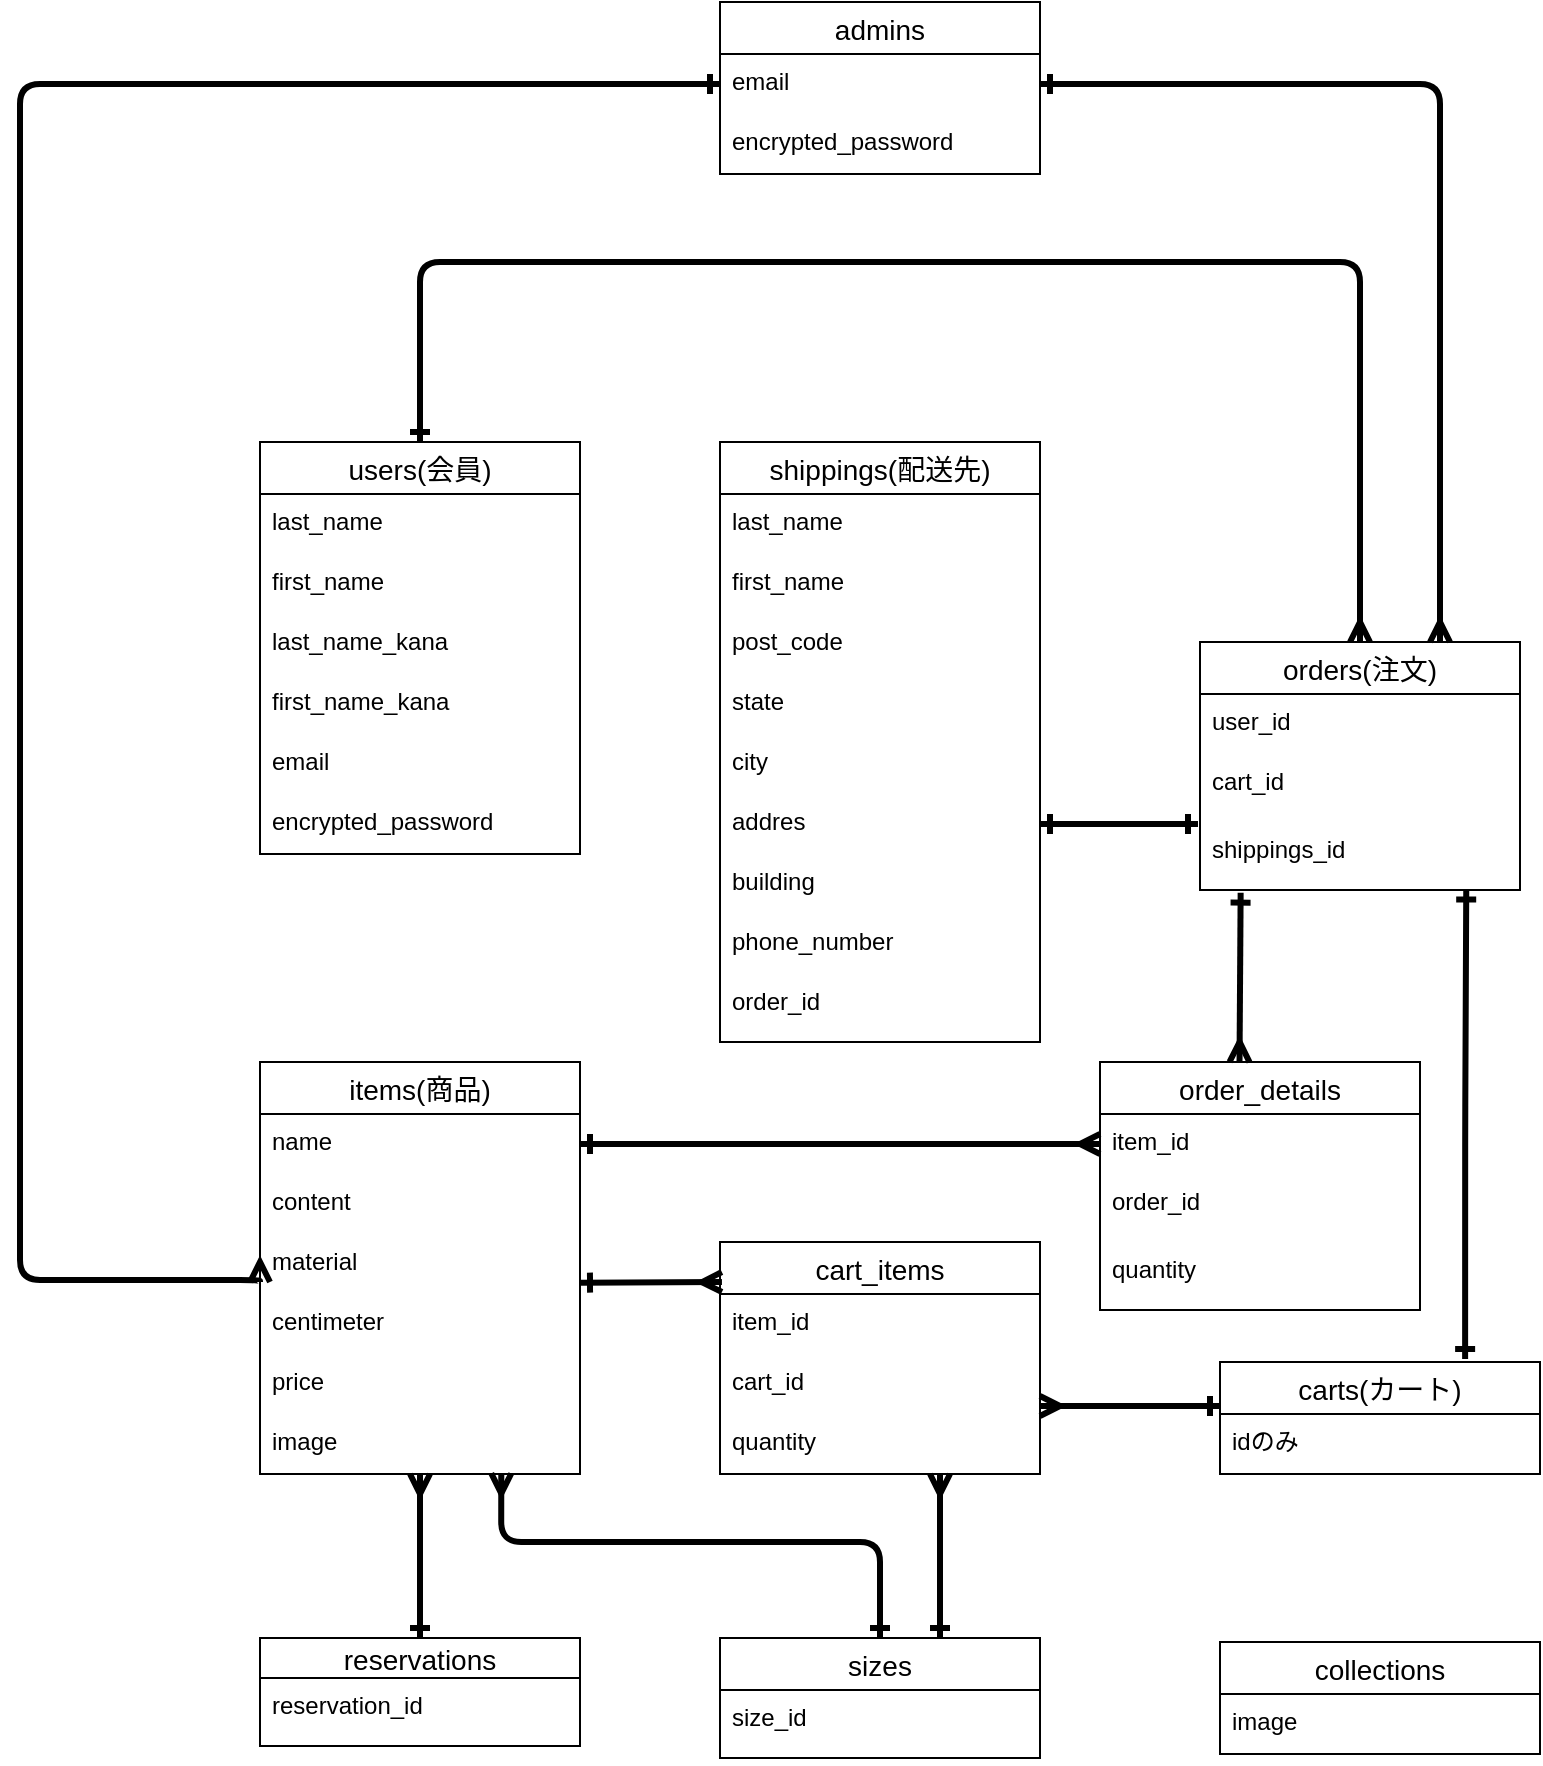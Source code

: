 <mxfile>
    <diagram id="-MxK9G-fY8MieLlxTK2n" name="ページ1">
        <mxGraphModel dx="1233" dy="512" grid="1" gridSize="10" guides="1" tooltips="1" connect="1" arrows="1" fold="1" page="1" pageScale="1" pageWidth="827" pageHeight="1169" math="0" shadow="0">
            <root>
                <mxCell id="0"/>
                <mxCell id="1" parent="0"/>
                <mxCell id="2" value="users(会員)" style="swimlane;fontStyle=0;childLayout=stackLayout;horizontal=1;startSize=26;horizontalStack=0;resizeParent=1;resizeParentMax=0;resizeLast=0;collapsible=1;marginBottom=0;align=center;fontSize=14;" parent="1" vertex="1">
                    <mxGeometry x="170" y="230" width="160" height="206" as="geometry"/>
                </mxCell>
                <mxCell id="20" value="last_name" style="text;strokeColor=none;fillColor=none;spacingLeft=4;spacingRight=4;overflow=hidden;rotatable=0;points=[[0,0.5],[1,0.5]];portConstraint=eastwest;fontSize=12;" parent="2" vertex="1">
                    <mxGeometry y="26" width="160" height="30" as="geometry"/>
                </mxCell>
                <mxCell id="21" value="first_name" style="text;strokeColor=none;fillColor=none;spacingLeft=4;spacingRight=4;overflow=hidden;rotatable=0;points=[[0,0.5],[1,0.5]];portConstraint=eastwest;fontSize=12;" parent="2" vertex="1">
                    <mxGeometry y="56" width="160" height="30" as="geometry"/>
                </mxCell>
                <mxCell id="22" value="last_name_kana" style="text;strokeColor=none;fillColor=none;spacingLeft=4;spacingRight=4;overflow=hidden;rotatable=0;points=[[0,0.5],[1,0.5]];portConstraint=eastwest;fontSize=12;" parent="2" vertex="1">
                    <mxGeometry y="86" width="160" height="30" as="geometry"/>
                </mxCell>
                <mxCell id="24" value="first_name_kana" style="text;strokeColor=none;fillColor=none;spacingLeft=4;spacingRight=4;overflow=hidden;rotatable=0;points=[[0,0.5],[1,0.5]];portConstraint=eastwest;fontSize=12;" parent="2" vertex="1">
                    <mxGeometry y="116" width="160" height="30" as="geometry"/>
                </mxCell>
                <mxCell id="4" value="email" style="text;strokeColor=none;fillColor=none;spacingLeft=4;spacingRight=4;overflow=hidden;rotatable=0;points=[[0,0.5],[1,0.5]];portConstraint=eastwest;fontSize=12;" parent="2" vertex="1">
                    <mxGeometry y="146" width="160" height="30" as="geometry"/>
                </mxCell>
                <mxCell id="161" value="encrypted_password" style="text;strokeColor=none;fillColor=none;spacingLeft=4;spacingRight=4;overflow=hidden;rotatable=0;points=[[0,0.5],[1,0.5]];portConstraint=eastwest;fontSize=12;" parent="2" vertex="1">
                    <mxGeometry y="176" width="160" height="30" as="geometry"/>
                </mxCell>
                <mxCell id="25" value="items(商品)" style="swimlane;fontStyle=0;childLayout=stackLayout;horizontal=1;startSize=26;horizontalStack=0;resizeParent=1;resizeParentMax=0;resizeLast=0;collapsible=1;marginBottom=0;align=center;fontSize=14;" parent="1" vertex="1">
                    <mxGeometry x="170" y="540" width="160" height="206" as="geometry"/>
                </mxCell>
                <mxCell id="26" value="name" style="text;strokeColor=none;fillColor=none;spacingLeft=4;spacingRight=4;overflow=hidden;rotatable=0;points=[[0,0.5],[1,0.5]];portConstraint=eastwest;fontSize=12;" parent="25" vertex="1">
                    <mxGeometry y="26" width="160" height="30" as="geometry"/>
                </mxCell>
                <mxCell id="27" value="content" style="text;strokeColor=none;fillColor=none;spacingLeft=4;spacingRight=4;overflow=hidden;rotatable=0;points=[[0,0.5],[1,0.5]];portConstraint=eastwest;fontSize=12;" parent="25" vertex="1">
                    <mxGeometry y="56" width="160" height="30" as="geometry"/>
                </mxCell>
                <mxCell id="117" value="material&#10;&#10;&#10;&#10;" style="text;strokeColor=none;fillColor=none;spacingLeft=4;spacingRight=4;overflow=hidden;rotatable=0;points=[[0,0.5],[1,0.5]];portConstraint=eastwest;fontSize=12;" parent="25" vertex="1">
                    <mxGeometry y="86" width="160" height="30" as="geometry"/>
                </mxCell>
                <mxCell id="118" value="centimeter" style="text;strokeColor=none;fillColor=none;spacingLeft=4;spacingRight=4;overflow=hidden;rotatable=0;points=[[0,0.5],[1,0.5]];portConstraint=eastwest;fontSize=12;" parent="25" vertex="1">
                    <mxGeometry y="116" width="160" height="30" as="geometry"/>
                </mxCell>
                <mxCell id="204" value="price" style="text;strokeColor=none;fillColor=none;spacingLeft=4;spacingRight=4;overflow=hidden;rotatable=0;points=[[0,0.5],[1,0.5]];portConstraint=eastwest;fontSize=12;" parent="25" vertex="1">
                    <mxGeometry y="146" width="160" height="30" as="geometry"/>
                </mxCell>
                <mxCell id="32" value="image" style="text;strokeColor=none;fillColor=none;spacingLeft=4;spacingRight=4;overflow=hidden;rotatable=0;points=[[0,0.5],[1,0.5]];portConstraint=eastwest;fontSize=12;" parent="25" vertex="1">
                    <mxGeometry y="176" width="160" height="30" as="geometry"/>
                </mxCell>
                <mxCell id="48" value="shippings(配送先)" style="swimlane;fontStyle=0;childLayout=stackLayout;horizontal=1;startSize=26;horizontalStack=0;resizeParent=1;resizeParentMax=0;resizeLast=0;collapsible=1;marginBottom=0;align=center;fontSize=14;" parent="1" vertex="1">
                    <mxGeometry x="400" y="230" width="160" height="300" as="geometry"/>
                </mxCell>
                <mxCell id="220" value="last_name" style="text;strokeColor=none;fillColor=none;spacingLeft=4;spacingRight=4;overflow=hidden;rotatable=0;points=[[0,0.5],[1,0.5]];portConstraint=eastwest;fontSize=12;" vertex="1" parent="48">
                    <mxGeometry y="26" width="160" height="30" as="geometry"/>
                </mxCell>
                <mxCell id="231" value="first_name" style="text;strokeColor=none;fillColor=none;spacingLeft=4;spacingRight=4;overflow=hidden;rotatable=0;points=[[0,0.5],[1,0.5]];portConstraint=eastwest;fontSize=12;" vertex="1" parent="48">
                    <mxGeometry y="56" width="160" height="30" as="geometry"/>
                </mxCell>
                <mxCell id="49" value="post_code" style="text;strokeColor=none;fillColor=none;spacingLeft=4;spacingRight=4;overflow=hidden;rotatable=0;points=[[0,0.5],[1,0.5]];portConstraint=eastwest;fontSize=12;" parent="48" vertex="1">
                    <mxGeometry y="86" width="160" height="30" as="geometry"/>
                </mxCell>
                <mxCell id="50" value="state" style="text;strokeColor=none;fillColor=none;spacingLeft=4;spacingRight=4;overflow=hidden;rotatable=0;points=[[0,0.5],[1,0.5]];portConstraint=eastwest;fontSize=12;" parent="48" vertex="1">
                    <mxGeometry y="116" width="160" height="30" as="geometry"/>
                </mxCell>
                <mxCell id="51" value="city" style="text;strokeColor=none;fillColor=none;spacingLeft=4;spacingRight=4;overflow=hidden;rotatable=0;points=[[0,0.5],[1,0.5]];portConstraint=eastwest;fontSize=12;" parent="48" vertex="1">
                    <mxGeometry y="146" width="160" height="30" as="geometry"/>
                </mxCell>
                <mxCell id="52" value="addres" style="text;strokeColor=none;fillColor=none;spacingLeft=4;spacingRight=4;overflow=hidden;rotatable=0;points=[[0,0.5],[1,0.5]];portConstraint=eastwest;fontSize=12;" parent="48" vertex="1">
                    <mxGeometry y="176" width="160" height="30" as="geometry"/>
                </mxCell>
                <mxCell id="53" value="building" style="text;strokeColor=none;fillColor=none;spacingLeft=4;spacingRight=4;overflow=hidden;rotatable=0;points=[[0,0.5],[1,0.5]];portConstraint=eastwest;fontSize=12;" parent="48" vertex="1">
                    <mxGeometry y="206" width="160" height="30" as="geometry"/>
                </mxCell>
                <mxCell id="54" value="phone_number" style="text;strokeColor=none;fillColor=none;spacingLeft=4;spacingRight=4;overflow=hidden;rotatable=0;points=[[0,0.5],[1,0.5]];portConstraint=eastwest;fontSize=12;" parent="48" vertex="1">
                    <mxGeometry y="236" width="160" height="30" as="geometry"/>
                </mxCell>
                <mxCell id="56" value="order_id" style="text;strokeColor=none;fillColor=none;spacingLeft=4;spacingRight=4;overflow=hidden;rotatable=0;points=[[0,0.5],[1,0.5]];portConstraint=eastwest;fontSize=12;" parent="48" vertex="1">
                    <mxGeometry y="266" width="160" height="34" as="geometry"/>
                </mxCell>
                <mxCell id="98" value="sizes" style="swimlane;fontStyle=0;childLayout=stackLayout;horizontal=1;startSize=26;horizontalStack=0;resizeParent=1;resizeParentMax=0;resizeLast=0;collapsible=1;marginBottom=0;align=center;fontSize=14;" parent="1" vertex="1">
                    <mxGeometry x="400" y="828" width="160" height="60" as="geometry"/>
                </mxCell>
                <mxCell id="100" value="size_id" style="text;strokeColor=none;fillColor=none;spacingLeft=4;spacingRight=4;overflow=hidden;rotatable=0;points=[[0,0.5],[1,0.5]];portConstraint=eastwest;fontSize=12;" parent="98" vertex="1">
                    <mxGeometry y="26" width="160" height="34" as="geometry"/>
                </mxCell>
                <mxCell id="123" value="carts(カート)" style="swimlane;fontStyle=0;childLayout=stackLayout;horizontal=1;startSize=26;horizontalStack=0;resizeParent=1;resizeParentMax=0;resizeLast=0;collapsible=1;marginBottom=0;align=center;fontSize=14;" parent="1" vertex="1">
                    <mxGeometry x="650" y="690" width="160" height="56" as="geometry"/>
                </mxCell>
                <mxCell id="128" value="idのみ" style="text;strokeColor=none;fillColor=none;spacingLeft=4;spacingRight=4;overflow=hidden;rotatable=0;points=[[0,0.5],[1,0.5]];portConstraint=eastwest;fontSize=12;" parent="123" vertex="1">
                    <mxGeometry y="26" width="160" height="30" as="geometry"/>
                </mxCell>
                <mxCell id="139" value="" style="fontSize=12;html=1;endArrow=ERone;endFill=0;exitX=1;exitY=0.5;exitDx=0;exitDy=0;startArrow=ERone;startFill=0;strokeWidth=3;edgeStyle=orthogonalEdgeStyle;" parent="1" source="52" edge="1">
                    <mxGeometry width="100" height="100" relative="1" as="geometry">
                        <mxPoint x="630" y="366.38" as="sourcePoint"/>
                        <mxPoint x="639" y="421" as="targetPoint"/>
                    </mxGeometry>
                </mxCell>
                <mxCell id="140" value="" style="fontSize=12;html=1;endArrow=ERmany;startArrow=ERone;strokeWidth=3;startFill=0;entryX=0.5;entryY=1;entryDx=0;entryDy=0;exitX=0.5;exitY=0;exitDx=0;exitDy=0;" parent="1" source="199" target="25" edge="1">
                    <mxGeometry width="100" height="100" relative="1" as="geometry">
                        <mxPoint x="250" y="820" as="sourcePoint"/>
                        <mxPoint x="250" y="760" as="targetPoint"/>
                    </mxGeometry>
                </mxCell>
                <mxCell id="151" value="collections" style="swimlane;fontStyle=0;childLayout=stackLayout;horizontal=1;startSize=26;horizontalStack=0;resizeParent=1;resizeParentMax=0;resizeLast=0;collapsible=1;marginBottom=0;align=center;fontSize=14;" parent="1" vertex="1">
                    <mxGeometry x="650" y="830" width="160" height="56" as="geometry"/>
                </mxCell>
                <mxCell id="152" value="image" style="text;strokeColor=none;fillColor=none;spacingLeft=4;spacingRight=4;overflow=hidden;rotatable=0;points=[[0,0.5],[1,0.5]];portConstraint=eastwest;fontSize=12;" parent="151" vertex="1">
                    <mxGeometry y="26" width="160" height="30" as="geometry"/>
                </mxCell>
                <mxCell id="162" value="" style="fontSize=12;html=1;endArrow=ERmany;startArrow=ERone;strokeWidth=3;startFill=0;exitX=0.5;exitY=0;exitDx=0;exitDy=0;edgeStyle=orthogonalEdgeStyle;entryX=0.5;entryY=0;entryDx=0;entryDy=0;" parent="1" source="2" target="179" edge="1">
                    <mxGeometry width="100" height="100" relative="1" as="geometry">
                        <mxPoint x="450.0" y="840.0" as="sourcePoint"/>
                        <mxPoint x="720" y="320" as="targetPoint"/>
                        <Array as="points">
                            <mxPoint x="250" y="140"/>
                            <mxPoint x="720" y="140"/>
                        </Array>
                    </mxGeometry>
                </mxCell>
                <mxCell id="179" value="orders(注文)" style="swimlane;fontStyle=0;childLayout=stackLayout;horizontal=1;startSize=26;horizontalStack=0;resizeParent=1;resizeParentMax=0;resizeLast=0;collapsible=1;marginBottom=0;align=center;fontSize=14;" parent="1" vertex="1">
                    <mxGeometry x="640" y="330" width="160" height="124" as="geometry"/>
                </mxCell>
                <mxCell id="180" value="user_id" style="text;strokeColor=none;fillColor=none;spacingLeft=4;spacingRight=4;overflow=hidden;rotatable=0;points=[[0,0.5],[1,0.5]];portConstraint=eastwest;fontSize=12;" parent="179" vertex="1">
                    <mxGeometry y="26" width="160" height="30" as="geometry"/>
                </mxCell>
                <mxCell id="219" value="cart_id" style="text;strokeColor=none;fillColor=none;spacingLeft=4;spacingRight=4;overflow=hidden;rotatable=0;points=[[0,0.5],[1,0.5]];portConstraint=eastwest;fontSize=12;" vertex="1" parent="179">
                    <mxGeometry y="56" width="160" height="34" as="geometry"/>
                </mxCell>
                <mxCell id="181" value="shippings_id" style="text;strokeColor=none;fillColor=none;spacingLeft=4;spacingRight=4;overflow=hidden;rotatable=0;points=[[0,0.5],[1,0.5]];portConstraint=eastwest;fontSize=12;" parent="179" vertex="1">
                    <mxGeometry y="90" width="160" height="34" as="geometry"/>
                </mxCell>
                <mxCell id="183" value="order_details" style="swimlane;fontStyle=0;childLayout=stackLayout;horizontal=1;startSize=26;horizontalStack=0;resizeParent=1;resizeParentMax=0;resizeLast=0;collapsible=1;marginBottom=0;align=center;fontSize=14;" parent="1" vertex="1">
                    <mxGeometry x="590" y="540" width="160" height="124" as="geometry"/>
                </mxCell>
                <mxCell id="184" value="item_id" style="text;strokeColor=none;fillColor=none;spacingLeft=4;spacingRight=4;overflow=hidden;rotatable=0;points=[[0,0.5],[1,0.5]];portConstraint=eastwest;fontSize=12;" parent="183" vertex="1">
                    <mxGeometry y="26" width="160" height="30" as="geometry"/>
                </mxCell>
                <mxCell id="185" value="order_id" style="text;strokeColor=none;fillColor=none;spacingLeft=4;spacingRight=4;overflow=hidden;rotatable=0;points=[[0,0.5],[1,0.5]];portConstraint=eastwest;fontSize=12;" parent="183" vertex="1">
                    <mxGeometry y="56" width="160" height="34" as="geometry"/>
                </mxCell>
                <mxCell id="186" value="quantity" style="text;strokeColor=none;fillColor=none;spacingLeft=4;spacingRight=4;overflow=hidden;rotatable=0;points=[[0,0.5],[1,0.5]];portConstraint=eastwest;fontSize=12;" parent="183" vertex="1">
                    <mxGeometry y="90" width="160" height="34" as="geometry"/>
                </mxCell>
                <mxCell id="187" value="" style="fontSize=12;html=1;endArrow=ERmany;startArrow=ERone;strokeWidth=3;startFill=0;entryX=0;entryY=0.5;entryDx=0;entryDy=0;exitX=1;exitY=0.5;exitDx=0;exitDy=0;" parent="1" source="26" target="184" edge="1">
                    <mxGeometry width="100" height="100" relative="1" as="geometry">
                        <mxPoint x="500" y="900" as="sourcePoint"/>
                        <mxPoint x="570" y="881" as="targetPoint"/>
                    </mxGeometry>
                </mxCell>
                <mxCell id="190" value="cart_items" style="swimlane;fontStyle=0;childLayout=stackLayout;horizontal=1;startSize=26;horizontalStack=0;resizeParent=1;resizeParentMax=0;resizeLast=0;collapsible=1;marginBottom=0;align=center;fontSize=14;" parent="1" vertex="1">
                    <mxGeometry x="400" y="630" width="160" height="116" as="geometry"/>
                </mxCell>
                <mxCell id="191" value="item_id" style="text;strokeColor=none;fillColor=none;spacingLeft=4;spacingRight=4;overflow=hidden;rotatable=0;points=[[0,0.5],[1,0.5]];portConstraint=eastwest;fontSize=12;" parent="190" vertex="1">
                    <mxGeometry y="26" width="160" height="30" as="geometry"/>
                </mxCell>
                <mxCell id="196" value="cart_id" style="text;strokeColor=none;fillColor=none;spacingLeft=4;spacingRight=4;overflow=hidden;rotatable=0;points=[[0,0.5],[1,0.5]];portConstraint=eastwest;fontSize=12;" parent="190" vertex="1">
                    <mxGeometry y="56" width="160" height="30" as="geometry"/>
                </mxCell>
                <mxCell id="192" value="quantity" style="text;strokeColor=none;fillColor=none;spacingLeft=4;spacingRight=4;overflow=hidden;rotatable=0;points=[[0,0.5],[1,0.5]];portConstraint=eastwest;fontSize=12;" parent="190" vertex="1">
                    <mxGeometry y="86" width="160" height="30" as="geometry"/>
                </mxCell>
                <mxCell id="193" value="" style="fontSize=12;html=1;endArrow=ERmany;startArrow=ERone;strokeWidth=3;startFill=0;entryX=0.005;entryY=0.696;entryDx=0;entryDy=0;exitX=0.999;exitY=0.8;exitDx=0;exitDy=0;exitPerimeter=0;entryPerimeter=0;" parent="1" edge="1">
                    <mxGeometry width="100" height="100" relative="1" as="geometry">
                        <mxPoint x="330.0" y="650.34" as="sourcePoint"/>
                        <mxPoint x="400.96" y="650.004" as="targetPoint"/>
                    </mxGeometry>
                </mxCell>
                <mxCell id="195" value="" style="fontSize=12;html=1;endArrow=ERmany;startArrow=ERone;strokeWidth=3;startFill=0;" parent="1" edge="1">
                    <mxGeometry width="100" height="100" relative="1" as="geometry">
                        <mxPoint x="650" y="712" as="sourcePoint"/>
                        <mxPoint x="560" y="712" as="targetPoint"/>
                    </mxGeometry>
                </mxCell>
                <mxCell id="199" value="reservations" style="swimlane;fontStyle=0;childLayout=stackLayout;horizontal=1;startSize=20;horizontalStack=0;resizeParent=1;resizeParentMax=0;resizeLast=0;collapsible=1;marginBottom=0;align=center;fontSize=14;" parent="1" vertex="1">
                    <mxGeometry x="170" y="828" width="160" height="54" as="geometry"/>
                </mxCell>
                <mxCell id="200" value="reservation_id" style="text;strokeColor=none;fillColor=none;spacingLeft=4;spacingRight=4;overflow=hidden;rotatable=0;points=[[0,0.5],[1,0.5]];portConstraint=eastwest;fontSize=12;" parent="199" vertex="1">
                    <mxGeometry y="20" width="160" height="34" as="geometry"/>
                </mxCell>
                <mxCell id="202" value="" style="fontSize=12;html=1;endArrow=ERmany;startArrow=ERone;strokeWidth=3;startFill=0;edgeStyle=orthogonalEdgeStyle;entryX=0.754;entryY=0.991;entryDx=0;entryDy=0;entryPerimeter=0;exitX=0.5;exitY=0;exitDx=0;exitDy=0;" parent="1" source="98" target="32" edge="1">
                    <mxGeometry width="100" height="100" relative="1" as="geometry">
                        <mxPoint x="290" y="830.0" as="sourcePoint"/>
                        <mxPoint x="290" y="750" as="targetPoint"/>
                        <Array as="points">
                            <mxPoint x="480" y="780"/>
                            <mxPoint x="291" y="780"/>
                        </Array>
                    </mxGeometry>
                </mxCell>
                <mxCell id="205" value="admins" style="swimlane;fontStyle=0;childLayout=stackLayout;horizontal=1;startSize=26;horizontalStack=0;resizeParent=1;resizeParentMax=0;resizeLast=0;collapsible=1;marginBottom=0;align=center;fontSize=14;" parent="1" vertex="1">
                    <mxGeometry x="400" y="10" width="160" height="86" as="geometry"/>
                </mxCell>
                <mxCell id="210" value="email" style="text;strokeColor=none;fillColor=none;spacingLeft=4;spacingRight=4;overflow=hidden;rotatable=0;points=[[0,0.5],[1,0.5]];portConstraint=eastwest;fontSize=12;" parent="205" vertex="1">
                    <mxGeometry y="26" width="160" height="30" as="geometry"/>
                </mxCell>
                <mxCell id="211" value="encrypted_password" style="text;strokeColor=none;fillColor=none;spacingLeft=4;spacingRight=4;overflow=hidden;rotatable=0;points=[[0,0.5],[1,0.5]];portConstraint=eastwest;fontSize=12;" parent="205" vertex="1">
                    <mxGeometry y="56" width="160" height="30" as="geometry"/>
                </mxCell>
                <mxCell id="213" value="" style="fontSize=12;html=1;endArrow=ERmany;startArrow=ERone;strokeWidth=3;startFill=0;exitX=1;exitY=0.5;exitDx=0;exitDy=0;edgeStyle=orthogonalEdgeStyle;entryX=0.75;entryY=0;entryDx=0;entryDy=0;" parent="1" source="210" target="179" edge="1">
                    <mxGeometry width="100" height="100" relative="1" as="geometry">
                        <mxPoint x="260.0" y="240" as="sourcePoint"/>
                        <mxPoint x="730" y="340" as="targetPoint"/>
                        <Array as="points">
                            <mxPoint x="760" y="51"/>
                        </Array>
                    </mxGeometry>
                </mxCell>
                <mxCell id="214" value="" style="fontSize=12;html=1;endArrow=ERmany;startArrow=ERone;strokeWidth=3;startFill=0;exitX=0;exitY=0.5;exitDx=0;exitDy=0;edgeStyle=orthogonalEdgeStyle;" parent="1" source="210" edge="1">
                    <mxGeometry width="100" height="100" relative="1" as="geometry">
                        <mxPoint x="570" y="61" as="sourcePoint"/>
                        <mxPoint x="170" y="650" as="targetPoint"/>
                        <Array as="points">
                            <mxPoint x="50" y="51"/>
                            <mxPoint x="50" y="649"/>
                            <mxPoint x="170" y="649"/>
                        </Array>
                    </mxGeometry>
                </mxCell>
                <mxCell id="216" value="" style="fontSize=12;html=1;endArrow=ERmany;startArrow=ERone;strokeWidth=3;startFill=0;entryX=0.5;entryY=1;entryDx=0;entryDy=0;exitX=0.5;exitY=0;exitDx=0;exitDy=0;" parent="1" edge="1">
                    <mxGeometry width="100" height="100" relative="1" as="geometry">
                        <mxPoint x="510" y="828" as="sourcePoint"/>
                        <mxPoint x="510" y="746" as="targetPoint"/>
                    </mxGeometry>
                </mxCell>
                <mxCell id="217" value="" style="fontSize=12;html=1;endArrow=ERmany;startArrow=ERone;strokeWidth=3;startFill=0;exitX=0.127;exitY=1.039;exitDx=0;exitDy=0;entryX=0.436;entryY=0;entryDx=0;entryDy=0;entryPerimeter=0;exitPerimeter=0;" parent="1" source="181" target="183" edge="1">
                    <mxGeometry width="100" height="100" relative="1" as="geometry">
                        <mxPoint x="719.68" y="454.17" as="sourcePoint"/>
                        <mxPoint x="720" y="530" as="targetPoint"/>
                    </mxGeometry>
                </mxCell>
                <mxCell id="218" value="" style="fontSize=12;html=1;endArrow=ERone;endFill=0;exitX=0.766;exitY=-0.026;exitDx=0;exitDy=0;startArrow=ERone;startFill=0;strokeWidth=3;edgeStyle=orthogonalEdgeStyle;entryX=0.832;entryY=0.993;entryDx=0;entryDy=0;entryPerimeter=0;exitPerimeter=0;" edge="1" parent="1" source="123" target="181">
                    <mxGeometry width="100" height="100" relative="1" as="geometry">
                        <mxPoint x="570" y="371.0" as="sourcePoint"/>
                        <mxPoint x="650" y="371.0" as="targetPoint"/>
                    </mxGeometry>
                </mxCell>
            </root>
        </mxGraphModel>
    </diagram>
</mxfile>